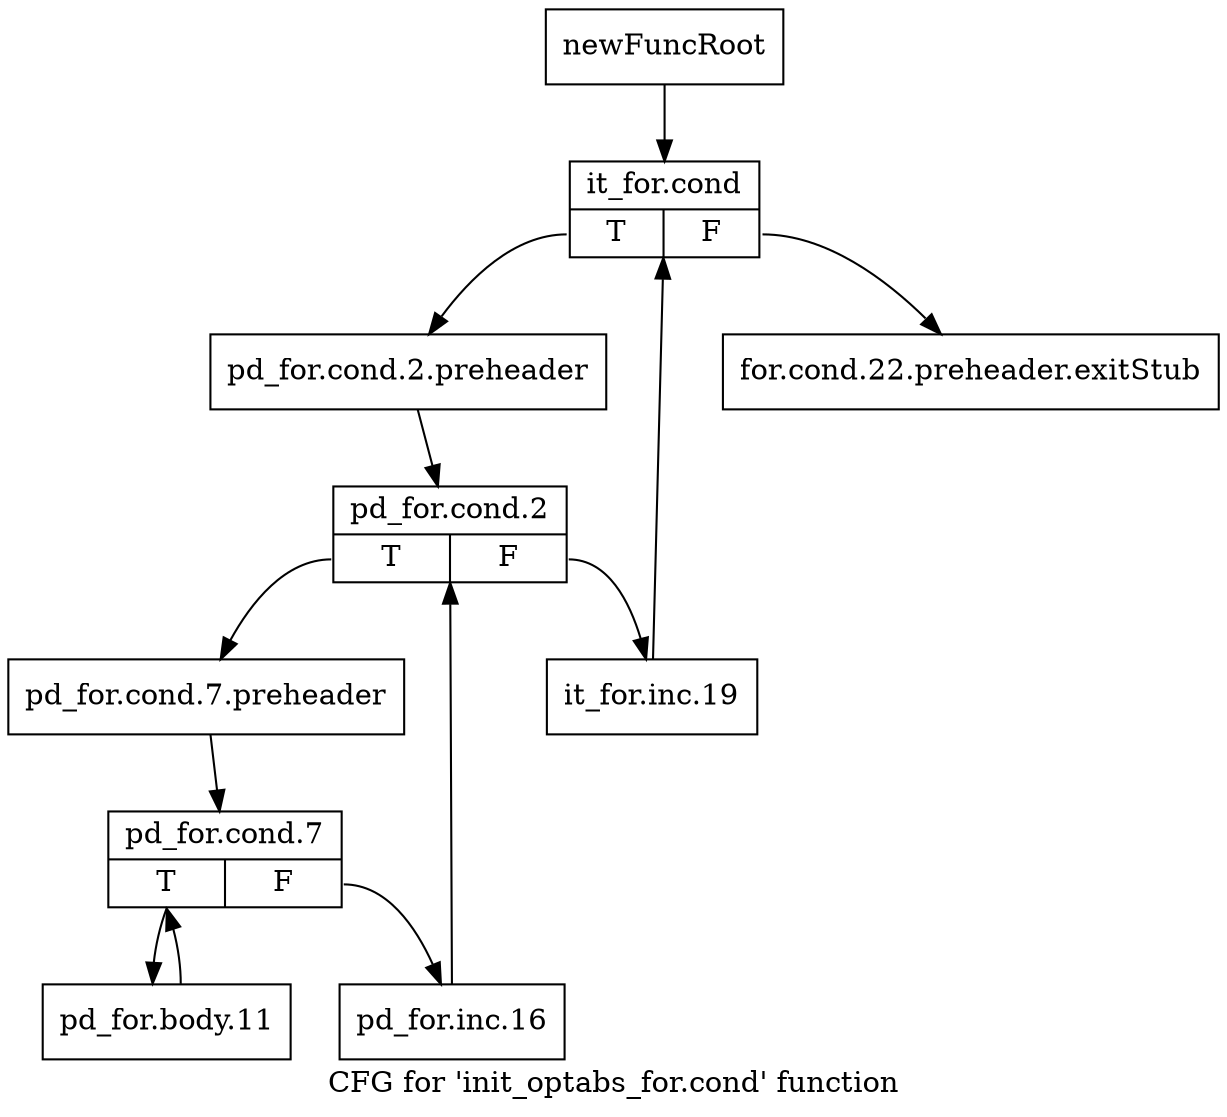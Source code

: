 digraph "CFG for 'init_optabs_for.cond' function" {
	label="CFG for 'init_optabs_for.cond' function";

	Node0xb725ce0 [shape=record,label="{newFuncRoot}"];
	Node0xb725ce0 -> Node0xb725d80;
	Node0xb725d30 [shape=record,label="{for.cond.22.preheader.exitStub}"];
	Node0xb725d80 [shape=record,label="{it_for.cond|{<s0>T|<s1>F}}"];
	Node0xb725d80:s0 -> Node0xb726220;
	Node0xb725d80:s1 -> Node0xb725d30;
	Node0xb726220 [shape=record,label="{pd_for.cond.2.preheader}"];
	Node0xb726220 -> Node0xb726270;
	Node0xb726270 [shape=record,label="{pd_for.cond.2|{<s0>T|<s1>F}}"];
	Node0xb726270:s0 -> Node0xb726310;
	Node0xb726270:s1 -> Node0xb7262c0;
	Node0xb7262c0 [shape=record,label="{it_for.inc.19}"];
	Node0xb7262c0 -> Node0xb725d80;
	Node0xb726310 [shape=record,label="{pd_for.cond.7.preheader}"];
	Node0xb726310 -> Node0xb726360;
	Node0xb726360 [shape=record,label="{pd_for.cond.7|{<s0>T|<s1>F}}"];
	Node0xb726360:s0 -> Node0xb726400;
	Node0xb726360:s1 -> Node0xb7263b0;
	Node0xb7263b0 [shape=record,label="{pd_for.inc.16}"];
	Node0xb7263b0 -> Node0xb726270;
	Node0xb726400 [shape=record,label="{pd_for.body.11}"];
	Node0xb726400 -> Node0xb726360;
}
